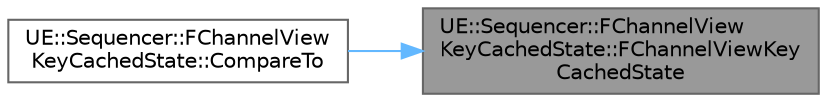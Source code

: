 digraph "UE::Sequencer::FChannelViewKeyCachedState::FChannelViewKeyCachedState"
{
 // INTERACTIVE_SVG=YES
 // LATEX_PDF_SIZE
  bgcolor="transparent";
  edge [fontname=Helvetica,fontsize=10,labelfontname=Helvetica,labelfontsize=10];
  node [fontname=Helvetica,fontsize=10,shape=box,height=0.2,width=0.4];
  rankdir="RL";
  Node1 [id="Node000001",label="UE::Sequencer::FChannelView\lKeyCachedState::FChannelViewKey\lCachedState",height=0.2,width=0.4,color="gray40", fillcolor="grey60", style="filled", fontcolor="black",tooltip="Default constructor for SWidget construction - not to be used under other circumstances."];
  Node1 -> Node2 [id="edge1_Node000001_Node000002",dir="back",color="steelblue1",style="solid",tooltip=" "];
  Node2 [id="Node000002",label="UE::Sequencer::FChannelView\lKeyCachedState::CompareTo",height=0.2,width=0.4,color="grey40", fillcolor="white", style="filled",URL="$d4/d62/structUE_1_1Sequencer_1_1FChannelViewKeyCachedState.html#ad13c42d364600bf5c8c418200d7fd4c3",tooltip="Compare this cache to another, returning what (if anything) has changed."];
}
